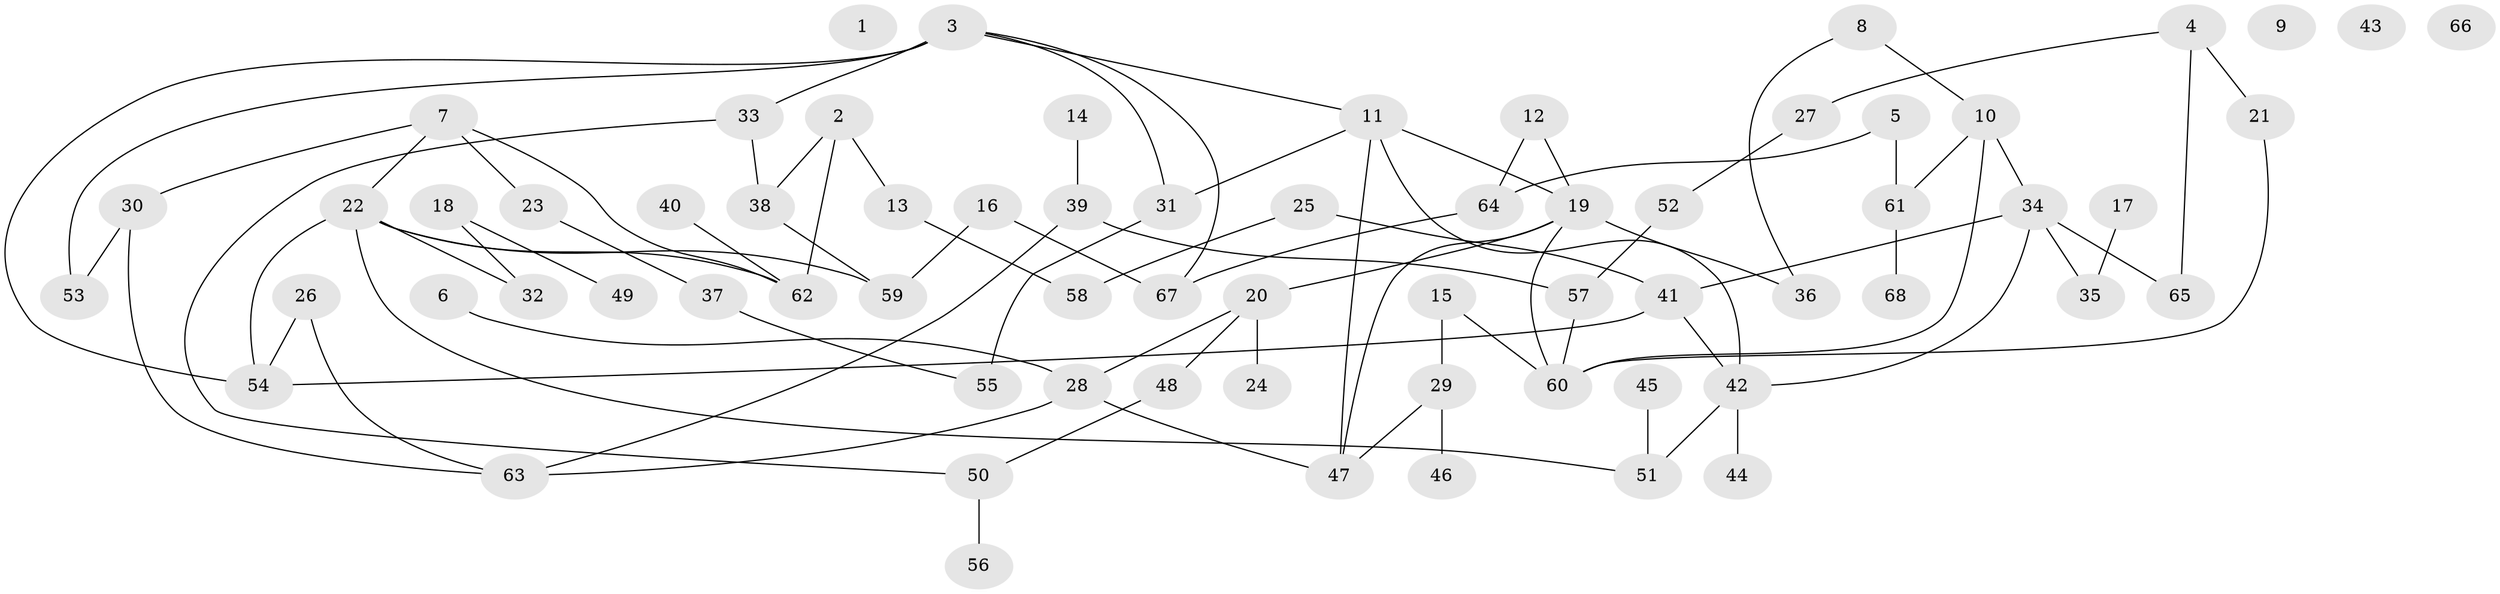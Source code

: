 // Generated by graph-tools (version 1.1) at 2025/39/03/09/25 04:39:13]
// undirected, 68 vertices, 87 edges
graph export_dot {
graph [start="1"]
  node [color=gray90,style=filled];
  1;
  2;
  3;
  4;
  5;
  6;
  7;
  8;
  9;
  10;
  11;
  12;
  13;
  14;
  15;
  16;
  17;
  18;
  19;
  20;
  21;
  22;
  23;
  24;
  25;
  26;
  27;
  28;
  29;
  30;
  31;
  32;
  33;
  34;
  35;
  36;
  37;
  38;
  39;
  40;
  41;
  42;
  43;
  44;
  45;
  46;
  47;
  48;
  49;
  50;
  51;
  52;
  53;
  54;
  55;
  56;
  57;
  58;
  59;
  60;
  61;
  62;
  63;
  64;
  65;
  66;
  67;
  68;
  2 -- 13;
  2 -- 38;
  2 -- 62;
  3 -- 11;
  3 -- 31;
  3 -- 33;
  3 -- 53;
  3 -- 54;
  3 -- 67;
  4 -- 21;
  4 -- 27;
  4 -- 65;
  5 -- 61;
  5 -- 64;
  6 -- 28;
  7 -- 22;
  7 -- 23;
  7 -- 30;
  7 -- 62;
  8 -- 10;
  8 -- 36;
  10 -- 34;
  10 -- 60;
  10 -- 61;
  11 -- 19;
  11 -- 31;
  11 -- 42;
  11 -- 47;
  12 -- 19;
  12 -- 64;
  13 -- 58;
  14 -- 39;
  15 -- 29;
  15 -- 60;
  16 -- 59;
  16 -- 67;
  17 -- 35;
  18 -- 32;
  18 -- 49;
  19 -- 20;
  19 -- 36;
  19 -- 47;
  19 -- 60;
  20 -- 24;
  20 -- 28;
  20 -- 48;
  21 -- 60;
  22 -- 32;
  22 -- 51;
  22 -- 54;
  22 -- 59;
  22 -- 62;
  23 -- 37;
  25 -- 41;
  25 -- 58;
  26 -- 54;
  26 -- 63;
  27 -- 52;
  28 -- 47;
  28 -- 63;
  29 -- 46;
  29 -- 47;
  30 -- 53;
  30 -- 63;
  31 -- 55;
  33 -- 38;
  33 -- 50;
  34 -- 35;
  34 -- 41;
  34 -- 42;
  34 -- 65;
  37 -- 55;
  38 -- 59;
  39 -- 57;
  39 -- 63;
  40 -- 62;
  41 -- 42;
  41 -- 54;
  42 -- 44;
  42 -- 51;
  45 -- 51;
  48 -- 50;
  50 -- 56;
  52 -- 57;
  57 -- 60;
  61 -- 68;
  64 -- 67;
}
